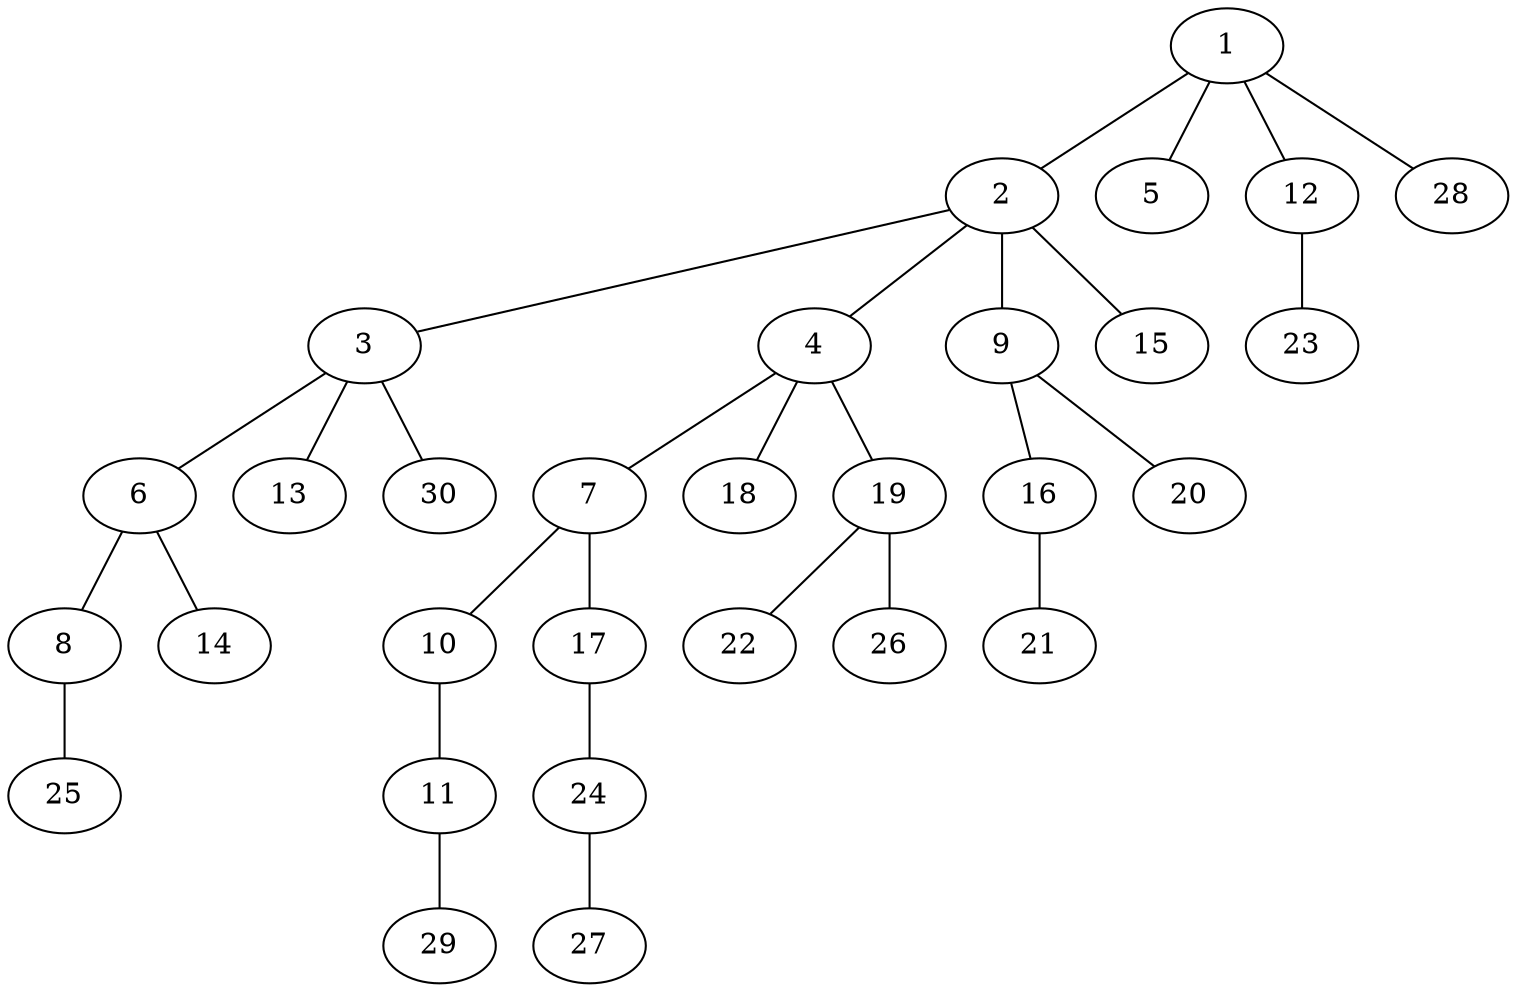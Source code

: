 graph graphname {1--2
1--5
1--12
1--28
2--3
2--4
2--9
2--15
3--6
3--13
3--30
4--7
4--18
4--19
6--8
6--14
7--10
7--17
8--25
9--16
9--20
10--11
11--29
12--23
16--21
17--24
19--22
19--26
24--27
}